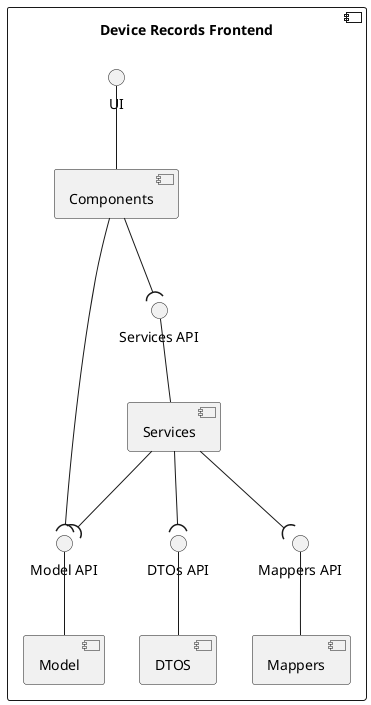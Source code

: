@startuml logical-view-level3-device-records-frontend

skinparam Monochrome true

component "Device Records Frontend" {
    component "Components" as COMP
    component "DTOS" as DTO
    component "Mappers" as MAP
    component "Model" as MOD
    component "Services" as SERV

    interface "UI" as COMP_API
    interface "DTOs API" as DTO_API
    interface "Mappers API" as MAP_API
    interface "Model API" as MOD_API
    interface "Services API" as SERV_API

    COMP_API -- COMP
    DTO_API -- DTO
    MAP_API -- MAP
    MOD_API -- MOD
    SERV_API -- SERV

    SERV --( DTO_API

    COMP --( MOD_API
    SERV --( MOD_API
    SERV --( MAP_API
    COMP --( SERV_API
}

@enduml
